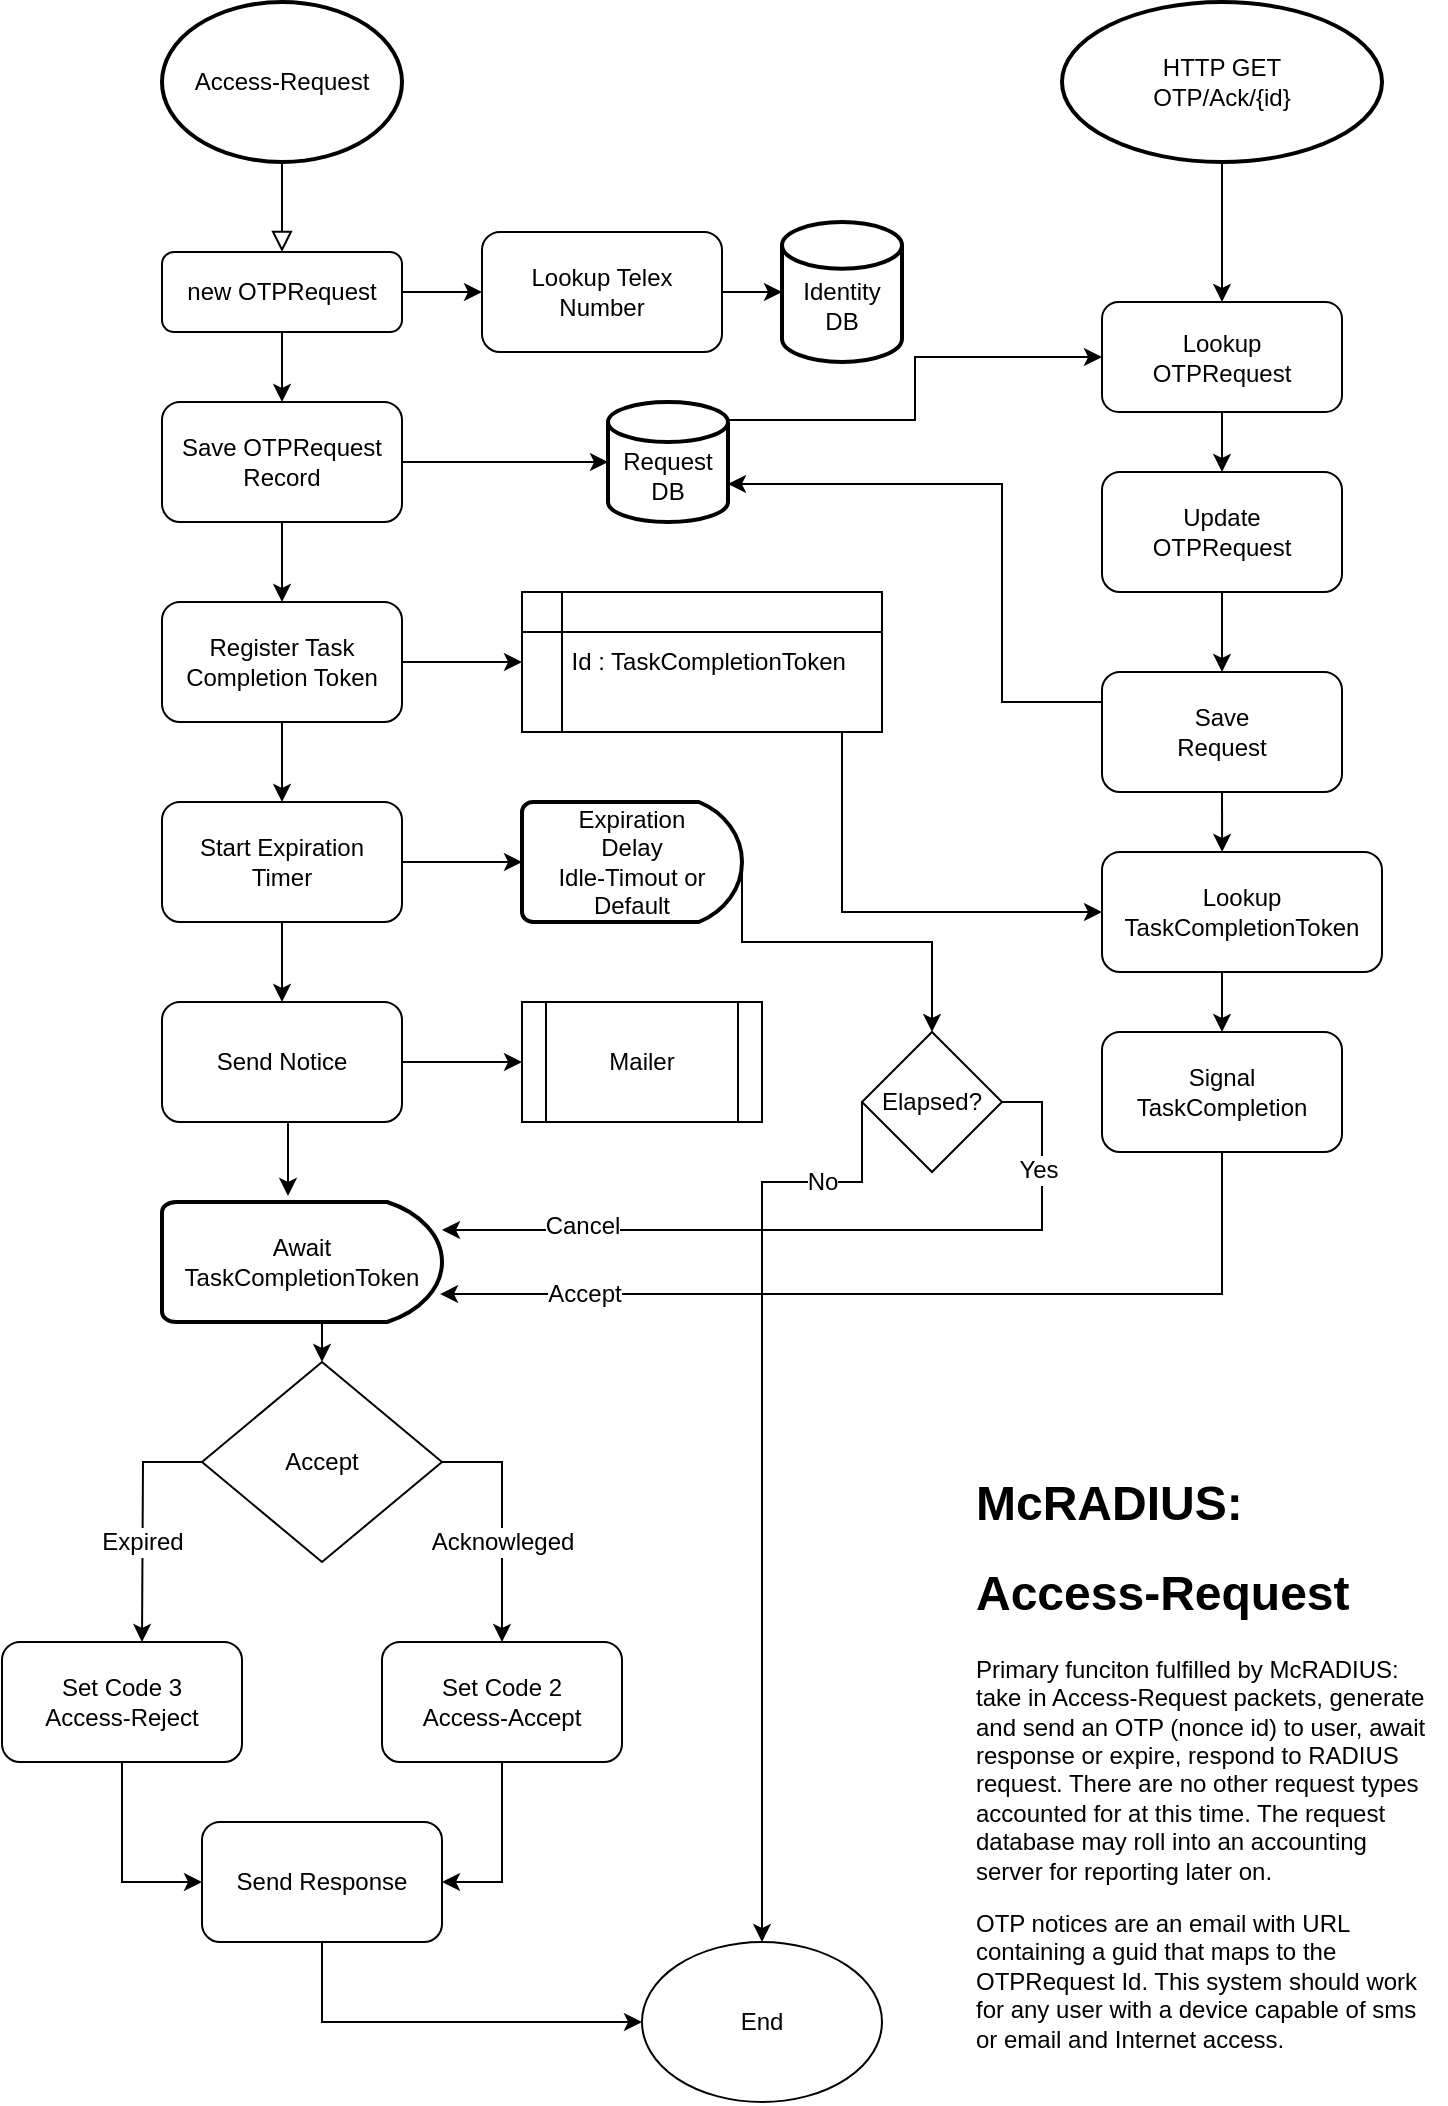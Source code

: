 <mxfile version="12.6.5" type="device"><diagram id="C5RBs43oDa-KdzZeNtuy" name="Access-Request"><mxGraphModel dx="1158" dy="1198" grid="1" gridSize="10" guides="1" tooltips="1" connect="1" arrows="1" fold="1" page="1" pageScale="1" pageWidth="827" pageHeight="1169" math="0" shadow="0"><root><mxCell id="WIyWlLk6GJQsqaUBKTNV-0"/><mxCell id="WIyWlLk6GJQsqaUBKTNV-1" parent="WIyWlLk6GJQsqaUBKTNV-0"/><mxCell id="WIyWlLk6GJQsqaUBKTNV-2" value="" style="rounded=0;html=1;jettySize=auto;orthogonalLoop=1;fontSize=11;endArrow=block;endFill=0;endSize=8;strokeWidth=1;shadow=0;labelBackgroundColor=none;edgeStyle=orthogonalEdgeStyle;exitX=0.5;exitY=1;exitDx=0;exitDy=0;exitPerimeter=0;entryX=0.5;entryY=0;entryDx=0;entryDy=0;" parent="WIyWlLk6GJQsqaUBKTNV-1" source="xZsCUPTB7WsHnbJlR6b6-28" target="WIyWlLk6GJQsqaUBKTNV-7" edge="1"><mxGeometry relative="1" as="geometry"><mxPoint x="208" y="149" as="sourcePoint"/><mxPoint x="208" y="169" as="targetPoint"/></mxGeometry></mxCell><mxCell id="xZsCUPTB7WsHnbJlR6b6-3" style="edgeStyle=orthogonalEdgeStyle;rounded=0;orthogonalLoop=1;jettySize=auto;html=1;exitX=1;exitY=0.5;exitDx=0;exitDy=0;entryX=0;entryY=0.5;entryDx=0;entryDy=0;" edge="1" parent="WIyWlLk6GJQsqaUBKTNV-1" source="WIyWlLk6GJQsqaUBKTNV-7" target="xZsCUPTB7WsHnbJlR6b6-1"><mxGeometry relative="1" as="geometry"/></mxCell><mxCell id="xZsCUPTB7WsHnbJlR6b6-7" style="edgeStyle=orthogonalEdgeStyle;rounded=0;orthogonalLoop=1;jettySize=auto;html=1;exitX=0.5;exitY=1;exitDx=0;exitDy=0;entryX=0.5;entryY=0;entryDx=0;entryDy=0;" edge="1" parent="WIyWlLk6GJQsqaUBKTNV-1" source="WIyWlLk6GJQsqaUBKTNV-7" target="xZsCUPTB7WsHnbJlR6b6-6"><mxGeometry relative="1" as="geometry"/></mxCell><mxCell id="WIyWlLk6GJQsqaUBKTNV-7" value="new OTPRequest" style="rounded=1;whiteSpace=wrap;html=1;fontSize=12;glass=0;strokeWidth=1;shadow=0;" parent="WIyWlLk6GJQsqaUBKTNV-1" vertex="1"><mxGeometry x="148" y="184" width="120" height="40" as="geometry"/></mxCell><mxCell id="xZsCUPTB7WsHnbJlR6b6-4" style="edgeStyle=orthogonalEdgeStyle;rounded=0;orthogonalLoop=1;jettySize=auto;html=1;exitX=1;exitY=0.5;exitDx=0;exitDy=0;entryX=0;entryY=0.5;entryDx=0;entryDy=0;entryPerimeter=0;" edge="1" parent="WIyWlLk6GJQsqaUBKTNV-1" source="xZsCUPTB7WsHnbJlR6b6-1" target="xZsCUPTB7WsHnbJlR6b6-12"><mxGeometry relative="1" as="geometry"><mxPoint x="550" y="204" as="targetPoint"/></mxGeometry></mxCell><mxCell id="xZsCUPTB7WsHnbJlR6b6-1" value="Lookup Telex&lt;br&gt;Number" style="rounded=1;whiteSpace=wrap;html=1;" vertex="1" parent="WIyWlLk6GJQsqaUBKTNV-1"><mxGeometry x="308" y="174" width="120" height="60" as="geometry"/></mxCell><mxCell id="xZsCUPTB7WsHnbJlR6b6-9" style="edgeStyle=orthogonalEdgeStyle;rounded=0;orthogonalLoop=1;jettySize=auto;html=1;exitX=1;exitY=0.5;exitDx=0;exitDy=0;entryX=0;entryY=0.5;entryDx=0;entryDy=0;entryPerimeter=0;" edge="1" parent="WIyWlLk6GJQsqaUBKTNV-1" source="xZsCUPTB7WsHnbJlR6b6-6" target="xZsCUPTB7WsHnbJlR6b6-14"><mxGeometry relative="1" as="geometry"><mxPoint x="360" y="299" as="targetPoint"/></mxGeometry></mxCell><mxCell id="xZsCUPTB7WsHnbJlR6b6-11" style="edgeStyle=orthogonalEdgeStyle;rounded=0;orthogonalLoop=1;jettySize=auto;html=1;exitX=0.5;exitY=1;exitDx=0;exitDy=0;entryX=0.5;entryY=0;entryDx=0;entryDy=0;" edge="1" parent="WIyWlLk6GJQsqaUBKTNV-1" source="xZsCUPTB7WsHnbJlR6b6-6" target="xZsCUPTB7WsHnbJlR6b6-10"><mxGeometry relative="1" as="geometry"/></mxCell><mxCell id="xZsCUPTB7WsHnbJlR6b6-6" value="Save OTPRequest&lt;br&gt;Record" style="rounded=1;whiteSpace=wrap;html=1;" vertex="1" parent="WIyWlLk6GJQsqaUBKTNV-1"><mxGeometry x="148" y="259" width="120" height="60" as="geometry"/></mxCell><mxCell id="xZsCUPTB7WsHnbJlR6b6-16" style="edgeStyle=orthogonalEdgeStyle;rounded=0;orthogonalLoop=1;jettySize=auto;html=1;exitX=1;exitY=0.5;exitDx=0;exitDy=0;entryX=0;entryY=0.5;entryDx=0;entryDy=0;" edge="1" parent="WIyWlLk6GJQsqaUBKTNV-1" source="xZsCUPTB7WsHnbJlR6b6-10" target="xZsCUPTB7WsHnbJlR6b6-15"><mxGeometry relative="1" as="geometry"/></mxCell><mxCell id="xZsCUPTB7WsHnbJlR6b6-20" style="edgeStyle=orthogonalEdgeStyle;rounded=0;orthogonalLoop=1;jettySize=auto;html=1;exitX=0.5;exitY=1;exitDx=0;exitDy=0;entryX=0.5;entryY=0;entryDx=0;entryDy=0;" edge="1" parent="WIyWlLk6GJQsqaUBKTNV-1" source="xZsCUPTB7WsHnbJlR6b6-10" target="xZsCUPTB7WsHnbJlR6b6-18"><mxGeometry relative="1" as="geometry"/></mxCell><mxCell id="xZsCUPTB7WsHnbJlR6b6-10" value="Register Task&lt;br&gt;Completion Token" style="rounded=1;whiteSpace=wrap;html=1;" vertex="1" parent="WIyWlLk6GJQsqaUBKTNV-1"><mxGeometry x="148" y="359" width="120" height="60" as="geometry"/></mxCell><mxCell id="xZsCUPTB7WsHnbJlR6b6-12" value="&lt;br&gt;Identity DB" style="strokeWidth=2;html=1;shape=mxgraph.flowchart.database;whiteSpace=wrap;" vertex="1" parent="WIyWlLk6GJQsqaUBKTNV-1"><mxGeometry x="458" y="169" width="60" height="70" as="geometry"/></mxCell><mxCell id="xZsCUPTB7WsHnbJlR6b6-52" style="edgeStyle=orthogonalEdgeStyle;rounded=0;orthogonalLoop=1;jettySize=auto;html=1;exitX=1;exitY=0.15;exitDx=0;exitDy=0;exitPerimeter=0;entryX=0;entryY=0.5;entryDx=0;entryDy=0;" edge="1" parent="WIyWlLk6GJQsqaUBKTNV-1" source="xZsCUPTB7WsHnbJlR6b6-14" target="xZsCUPTB7WsHnbJlR6b6-30"><mxGeometry relative="1" as="geometry"/></mxCell><mxCell id="xZsCUPTB7WsHnbJlR6b6-14" value="&lt;br&gt;Request&lt;br&gt;DB" style="strokeWidth=2;html=1;shape=mxgraph.flowchart.database;whiteSpace=wrap;" vertex="1" parent="WIyWlLk6GJQsqaUBKTNV-1"><mxGeometry x="371" y="259" width="60" height="60" as="geometry"/></mxCell><mxCell id="xZsCUPTB7WsHnbJlR6b6-55" style="edgeStyle=orthogonalEdgeStyle;rounded=0;orthogonalLoop=1;jettySize=auto;html=1;exitX=1;exitY=0.75;exitDx=0;exitDy=0;entryX=0;entryY=0.5;entryDx=0;entryDy=0;" edge="1" parent="WIyWlLk6GJQsqaUBKTNV-1" source="xZsCUPTB7WsHnbJlR6b6-15" target="xZsCUPTB7WsHnbJlR6b6-42"><mxGeometry relative="1" as="geometry"><Array as="points"><mxPoint x="488" y="407"/><mxPoint x="488" y="514"/></Array></mxGeometry></mxCell><mxCell id="xZsCUPTB7WsHnbJlR6b6-15" value="&amp;nbsp; Id : TaskCompletionToken" style="shape=internalStorage;whiteSpace=wrap;html=1;backgroundOutline=1;" vertex="1" parent="WIyWlLk6GJQsqaUBKTNV-1"><mxGeometry x="328" y="354" width="180" height="70" as="geometry"/></mxCell><mxCell id="xZsCUPTB7WsHnbJlR6b6-65" style="edgeStyle=orthogonalEdgeStyle;rounded=0;orthogonalLoop=1;jettySize=auto;html=1;exitX=1;exitY=0.5;exitDx=0;exitDy=0;exitPerimeter=0;entryX=0.5;entryY=0;entryDx=0;entryDy=0;" edge="1" parent="WIyWlLk6GJQsqaUBKTNV-1" source="xZsCUPTB7WsHnbJlR6b6-17" target="xZsCUPTB7WsHnbJlR6b6-56"><mxGeometry relative="1" as="geometry"><Array as="points"><mxPoint x="438" y="529"/><mxPoint x="533" y="529"/></Array></mxGeometry></mxCell><mxCell id="xZsCUPTB7WsHnbJlR6b6-17" value="Expiration&lt;br&gt;Delay&lt;br&gt;Idle-Timout or&lt;br&gt;Default" style="strokeWidth=2;html=1;shape=mxgraph.flowchart.delay;whiteSpace=wrap;" vertex="1" parent="WIyWlLk6GJQsqaUBKTNV-1"><mxGeometry x="328" y="459" width="110" height="60" as="geometry"/></mxCell><mxCell id="xZsCUPTB7WsHnbJlR6b6-19" style="edgeStyle=orthogonalEdgeStyle;rounded=0;orthogonalLoop=1;jettySize=auto;html=1;exitX=1;exitY=0.5;exitDx=0;exitDy=0;entryX=0;entryY=0.5;entryDx=0;entryDy=0;entryPerimeter=0;" edge="1" parent="WIyWlLk6GJQsqaUBKTNV-1" source="xZsCUPTB7WsHnbJlR6b6-18" target="xZsCUPTB7WsHnbJlR6b6-17"><mxGeometry relative="1" as="geometry"/></mxCell><mxCell id="xZsCUPTB7WsHnbJlR6b6-22" style="edgeStyle=orthogonalEdgeStyle;rounded=0;orthogonalLoop=1;jettySize=auto;html=1;exitX=0.5;exitY=1;exitDx=0;exitDy=0;entryX=0.5;entryY=0;entryDx=0;entryDy=0;" edge="1" parent="WIyWlLk6GJQsqaUBKTNV-1" source="xZsCUPTB7WsHnbJlR6b6-18" target="xZsCUPTB7WsHnbJlR6b6-21"><mxGeometry relative="1" as="geometry"/></mxCell><mxCell id="xZsCUPTB7WsHnbJlR6b6-18" value="Start Expiration&lt;br&gt;Timer" style="rounded=1;whiteSpace=wrap;html=1;" vertex="1" parent="WIyWlLk6GJQsqaUBKTNV-1"><mxGeometry x="148" y="459" width="120" height="60" as="geometry"/></mxCell><mxCell id="xZsCUPTB7WsHnbJlR6b6-25" style="edgeStyle=orthogonalEdgeStyle;rounded=0;orthogonalLoop=1;jettySize=auto;html=1;exitX=1;exitY=0.5;exitDx=0;exitDy=0;entryX=0;entryY=0.5;entryDx=0;entryDy=0;" edge="1" parent="WIyWlLk6GJQsqaUBKTNV-1" source="xZsCUPTB7WsHnbJlR6b6-21" target="xZsCUPTB7WsHnbJlR6b6-24"><mxGeometry relative="1" as="geometry"/></mxCell><mxCell id="xZsCUPTB7WsHnbJlR6b6-27" style="edgeStyle=orthogonalEdgeStyle;rounded=0;orthogonalLoop=1;jettySize=auto;html=1;exitX=0.5;exitY=1;exitDx=0;exitDy=0;entryX=0.45;entryY=-0.05;entryDx=0;entryDy=0;entryPerimeter=0;" edge="1" parent="WIyWlLk6GJQsqaUBKTNV-1" source="xZsCUPTB7WsHnbJlR6b6-21" target="xZsCUPTB7WsHnbJlR6b6-26"><mxGeometry relative="1" as="geometry"/></mxCell><mxCell id="xZsCUPTB7WsHnbJlR6b6-21" value="Send Notice" style="rounded=1;whiteSpace=wrap;html=1;" vertex="1" parent="WIyWlLk6GJQsqaUBKTNV-1"><mxGeometry x="148" y="559" width="120" height="60" as="geometry"/></mxCell><mxCell id="xZsCUPTB7WsHnbJlR6b6-24" value="Mailer" style="shape=process;whiteSpace=wrap;html=1;backgroundOutline=1;" vertex="1" parent="WIyWlLk6GJQsqaUBKTNV-1"><mxGeometry x="328" y="559" width="120" height="60" as="geometry"/></mxCell><mxCell id="xZsCUPTB7WsHnbJlR6b6-71" style="edgeStyle=orthogonalEdgeStyle;rounded=0;orthogonalLoop=1;jettySize=auto;html=1;exitX=0.5;exitY=1;exitDx=0;exitDy=0;exitPerimeter=0;entryX=0.5;entryY=0;entryDx=0;entryDy=0;" edge="1" parent="WIyWlLk6GJQsqaUBKTNV-1" source="xZsCUPTB7WsHnbJlR6b6-26" target="xZsCUPTB7WsHnbJlR6b6-70"><mxGeometry relative="1" as="geometry"/></mxCell><mxCell id="xZsCUPTB7WsHnbJlR6b6-26" value="Await&lt;br&gt;TaskCompletionToken" style="strokeWidth=2;html=1;shape=mxgraph.flowchart.delay;whiteSpace=wrap;" vertex="1" parent="WIyWlLk6GJQsqaUBKTNV-1"><mxGeometry x="148" y="659" width="140" height="60" as="geometry"/></mxCell><mxCell id="xZsCUPTB7WsHnbJlR6b6-28" value="Access-Request" style="strokeWidth=2;html=1;shape=mxgraph.flowchart.start_1;whiteSpace=wrap;" vertex="1" parent="WIyWlLk6GJQsqaUBKTNV-1"><mxGeometry x="148" y="59" width="120" height="80" as="geometry"/></mxCell><mxCell id="xZsCUPTB7WsHnbJlR6b6-85" style="edgeStyle=orthogonalEdgeStyle;rounded=0;orthogonalLoop=1;jettySize=auto;html=1;exitX=0.5;exitY=1;exitDx=0;exitDy=0;exitPerimeter=0;entryX=0.5;entryY=0;entryDx=0;entryDy=0;" edge="1" parent="WIyWlLk6GJQsqaUBKTNV-1" source="xZsCUPTB7WsHnbJlR6b6-29" target="xZsCUPTB7WsHnbJlR6b6-30"><mxGeometry relative="1" as="geometry"/></mxCell><mxCell id="xZsCUPTB7WsHnbJlR6b6-29" value="HTTP GET&lt;br&gt;OTP/Ack/{id}" style="strokeWidth=2;html=1;shape=mxgraph.flowchart.start_1;whiteSpace=wrap;" vertex="1" parent="WIyWlLk6GJQsqaUBKTNV-1"><mxGeometry x="598" y="59" width="160" height="80" as="geometry"/></mxCell><mxCell id="xZsCUPTB7WsHnbJlR6b6-33" style="edgeStyle=orthogonalEdgeStyle;rounded=0;orthogonalLoop=1;jettySize=auto;html=1;entryX=0.5;entryY=0;entryDx=0;entryDy=0;" edge="1" parent="WIyWlLk6GJQsqaUBKTNV-1" source="xZsCUPTB7WsHnbJlR6b6-30" target="xZsCUPTB7WsHnbJlR6b6-32"><mxGeometry relative="1" as="geometry"/></mxCell><mxCell id="xZsCUPTB7WsHnbJlR6b6-30" value="Lookup &lt;br&gt;OTPRequest" style="rounded=1;whiteSpace=wrap;html=1;" vertex="1" parent="WIyWlLk6GJQsqaUBKTNV-1"><mxGeometry x="618" y="209" width="120" height="55" as="geometry"/></mxCell><mxCell id="xZsCUPTB7WsHnbJlR6b6-34" style="edgeStyle=orthogonalEdgeStyle;rounded=0;orthogonalLoop=1;jettySize=auto;html=1;exitX=0.5;exitY=1;exitDx=0;exitDy=0;entryX=0.5;entryY=0;entryDx=0;entryDy=0;" edge="1" parent="WIyWlLk6GJQsqaUBKTNV-1" source="xZsCUPTB7WsHnbJlR6b6-32" target="xZsCUPTB7WsHnbJlR6b6-35"><mxGeometry relative="1" as="geometry"><mxPoint x="678" y="384" as="targetPoint"/></mxGeometry></mxCell><mxCell id="xZsCUPTB7WsHnbJlR6b6-32" value="Update&lt;br&gt;OTPRequest" style="rounded=1;whiteSpace=wrap;html=1;" vertex="1" parent="WIyWlLk6GJQsqaUBKTNV-1"><mxGeometry x="618" y="294" width="120" height="60" as="geometry"/></mxCell><mxCell id="xZsCUPTB7WsHnbJlR6b6-44" style="edgeStyle=orthogonalEdgeStyle;rounded=0;orthogonalLoop=1;jettySize=auto;html=1;exitX=0.5;exitY=1;exitDx=0;exitDy=0;entryX=0.429;entryY=0;entryDx=0;entryDy=0;entryPerimeter=0;" edge="1" parent="WIyWlLk6GJQsqaUBKTNV-1" source="xZsCUPTB7WsHnbJlR6b6-35" target="xZsCUPTB7WsHnbJlR6b6-42"><mxGeometry relative="1" as="geometry"/></mxCell><mxCell id="xZsCUPTB7WsHnbJlR6b6-54" style="edgeStyle=orthogonalEdgeStyle;rounded=0;orthogonalLoop=1;jettySize=auto;html=1;exitX=0;exitY=0.25;exitDx=0;exitDy=0;entryX=1;entryY=0.683;entryDx=0;entryDy=0;entryPerimeter=0;" edge="1" parent="WIyWlLk6GJQsqaUBKTNV-1" source="xZsCUPTB7WsHnbJlR6b6-35" target="xZsCUPTB7WsHnbJlR6b6-14"><mxGeometry relative="1" as="geometry"><Array as="points"><mxPoint x="568" y="409"/><mxPoint x="568" y="300"/></Array></mxGeometry></mxCell><mxCell id="xZsCUPTB7WsHnbJlR6b6-35" value="Save&lt;br&gt;Request" style="rounded=1;whiteSpace=wrap;html=1;" vertex="1" parent="WIyWlLk6GJQsqaUBKTNV-1"><mxGeometry x="618" y="394" width="120" height="60" as="geometry"/></mxCell><mxCell id="xZsCUPTB7WsHnbJlR6b6-50" style="edgeStyle=orthogonalEdgeStyle;rounded=0;orthogonalLoop=1;jettySize=auto;html=1;exitX=0.5;exitY=1;exitDx=0;exitDy=0;entryX=0.5;entryY=0;entryDx=0;entryDy=0;" edge="1" parent="WIyWlLk6GJQsqaUBKTNV-1" source="xZsCUPTB7WsHnbJlR6b6-42" target="xZsCUPTB7WsHnbJlR6b6-47"><mxGeometry relative="1" as="geometry"/></mxCell><mxCell id="xZsCUPTB7WsHnbJlR6b6-42" value="Lookup&lt;br&gt;TaskCompletionToken" style="rounded=1;whiteSpace=wrap;html=1;" vertex="1" parent="WIyWlLk6GJQsqaUBKTNV-1"><mxGeometry x="618" y="484" width="140" height="60" as="geometry"/></mxCell><mxCell id="xZsCUPTB7WsHnbJlR6b6-51" style="edgeStyle=orthogonalEdgeStyle;rounded=0;orthogonalLoop=1;jettySize=auto;html=1;exitX=0.5;exitY=1;exitDx=0;exitDy=0;entryX=0.993;entryY=0.767;entryDx=0;entryDy=0;entryPerimeter=0;" edge="1" parent="WIyWlLk6GJQsqaUBKTNV-1" source="xZsCUPTB7WsHnbJlR6b6-47" target="xZsCUPTB7WsHnbJlR6b6-26"><mxGeometry relative="1" as="geometry"/></mxCell><mxCell id="xZsCUPTB7WsHnbJlR6b6-84" value="Accept" style="text;html=1;align=center;verticalAlign=middle;resizable=0;points=[];labelBackgroundColor=#ffffff;" vertex="1" connectable="0" parent="xZsCUPTB7WsHnbJlR6b6-51"><mxGeometry x="0.757" relative="1" as="geometry"><mxPoint x="16" as="offset"/></mxGeometry></mxCell><mxCell id="xZsCUPTB7WsHnbJlR6b6-47" value="Signal&lt;br&gt;TaskCompletion" style="rounded=1;whiteSpace=wrap;html=1;" vertex="1" parent="WIyWlLk6GJQsqaUBKTNV-1"><mxGeometry x="618" y="574" width="120" height="60" as="geometry"/></mxCell><mxCell id="xZsCUPTB7WsHnbJlR6b6-61" style="edgeStyle=orthogonalEdgeStyle;rounded=0;orthogonalLoop=1;jettySize=auto;html=1;exitX=0;exitY=0.5;exitDx=0;exitDy=0;entryX=0.5;entryY=0;entryDx=0;entryDy=0;" edge="1" parent="WIyWlLk6GJQsqaUBKTNV-1" source="xZsCUPTB7WsHnbJlR6b6-56" target="xZsCUPTB7WsHnbJlR6b6-60"><mxGeometry relative="1" as="geometry"><mxPoint x="508" y="939" as="targetPoint"/><Array as="points"><mxPoint x="498" y="649"/><mxPoint x="448" y="649"/></Array></mxGeometry></mxCell><mxCell id="xZsCUPTB7WsHnbJlR6b6-69" value="No" style="text;html=1;align=center;verticalAlign=middle;resizable=0;points=[];labelBackgroundColor=#ffffff;" vertex="1" connectable="0" parent="xZsCUPTB7WsHnbJlR6b6-61"><mxGeometry x="-0.79" relative="1" as="geometry"><mxPoint x="-11" as="offset"/></mxGeometry></mxCell><mxCell id="xZsCUPTB7WsHnbJlR6b6-66" style="edgeStyle=orthogonalEdgeStyle;rounded=0;orthogonalLoop=1;jettySize=auto;html=1;exitX=1;exitY=0.5;exitDx=0;exitDy=0;entryX=1;entryY=0.233;entryDx=0;entryDy=0;entryPerimeter=0;" edge="1" parent="WIyWlLk6GJQsqaUBKTNV-1" source="xZsCUPTB7WsHnbJlR6b6-56" target="xZsCUPTB7WsHnbJlR6b6-26"><mxGeometry relative="1" as="geometry"/></mxCell><mxCell id="xZsCUPTB7WsHnbJlR6b6-68" value="Yes" style="text;html=1;align=center;verticalAlign=middle;resizable=0;points=[];labelBackgroundColor=#ffffff;" vertex="1" connectable="0" parent="xZsCUPTB7WsHnbJlR6b6-66"><mxGeometry x="-0.719" y="-2" relative="1" as="geometry"><mxPoint as="offset"/></mxGeometry></mxCell><mxCell id="xZsCUPTB7WsHnbJlR6b6-83" value="Cancel" style="text;html=1;align=center;verticalAlign=middle;resizable=0;points=[];labelBackgroundColor=#ffffff;" vertex="1" connectable="0" parent="xZsCUPTB7WsHnbJlR6b6-66"><mxGeometry x="0.672" y="-2" relative="1" as="geometry"><mxPoint x="7" as="offset"/></mxGeometry></mxCell><mxCell id="xZsCUPTB7WsHnbJlR6b6-56" value="Elapsed?" style="rhombus;whiteSpace=wrap;html=1;" vertex="1" parent="WIyWlLk6GJQsqaUBKTNV-1"><mxGeometry x="498" y="574" width="70" height="70" as="geometry"/></mxCell><mxCell id="xZsCUPTB7WsHnbJlR6b6-60" value="End" style="ellipse;whiteSpace=wrap;html=1;" vertex="1" parent="WIyWlLk6GJQsqaUBKTNV-1"><mxGeometry x="388" y="1029" width="120" height="80" as="geometry"/></mxCell><mxCell id="xZsCUPTB7WsHnbJlR6b6-72" style="edgeStyle=orthogonalEdgeStyle;rounded=0;orthogonalLoop=1;jettySize=auto;html=1;exitX=0;exitY=0.5;exitDx=0;exitDy=0;" edge="1" parent="WIyWlLk6GJQsqaUBKTNV-1" source="xZsCUPTB7WsHnbJlR6b6-70"><mxGeometry relative="1" as="geometry"><mxPoint x="138" y="879" as="targetPoint"/></mxGeometry></mxCell><mxCell id="xZsCUPTB7WsHnbJlR6b6-73" value="Expired" style="text;html=1;align=center;verticalAlign=middle;resizable=0;points=[];labelBackgroundColor=#ffffff;" vertex="1" connectable="0" parent="xZsCUPTB7WsHnbJlR6b6-72"><mxGeometry x="-0.073" y="-1" relative="1" as="geometry"><mxPoint y="14" as="offset"/></mxGeometry></mxCell><mxCell id="xZsCUPTB7WsHnbJlR6b6-77" style="edgeStyle=orthogonalEdgeStyle;rounded=0;orthogonalLoop=1;jettySize=auto;html=1;exitX=1;exitY=0.5;exitDx=0;exitDy=0;" edge="1" parent="WIyWlLk6GJQsqaUBKTNV-1" source="xZsCUPTB7WsHnbJlR6b6-70" target="xZsCUPTB7WsHnbJlR6b6-76"><mxGeometry relative="1" as="geometry"/></mxCell><mxCell id="xZsCUPTB7WsHnbJlR6b6-78" value="Acknowleged" style="text;html=1;align=center;verticalAlign=middle;resizable=0;points=[];labelBackgroundColor=#ffffff;" vertex="1" connectable="0" parent="xZsCUPTB7WsHnbJlR6b6-77"><mxGeometry x="0.186" relative="1" as="geometry"><mxPoint y="-1" as="offset"/></mxGeometry></mxCell><mxCell id="xZsCUPTB7WsHnbJlR6b6-70" value="Accept" style="rhombus;whiteSpace=wrap;html=1;" vertex="1" parent="WIyWlLk6GJQsqaUBKTNV-1"><mxGeometry x="168" y="739" width="120" height="100" as="geometry"/></mxCell><mxCell id="xZsCUPTB7WsHnbJlR6b6-80" style="edgeStyle=orthogonalEdgeStyle;rounded=0;orthogonalLoop=1;jettySize=auto;html=1;exitX=0.5;exitY=1;exitDx=0;exitDy=0;entryX=0;entryY=0.5;entryDx=0;entryDy=0;" edge="1" parent="WIyWlLk6GJQsqaUBKTNV-1" source="xZsCUPTB7WsHnbJlR6b6-75" target="xZsCUPTB7WsHnbJlR6b6-79"><mxGeometry relative="1" as="geometry"/></mxCell><mxCell id="xZsCUPTB7WsHnbJlR6b6-75" value="Set Code 3&lt;br&gt;Access-Reject" style="rounded=1;whiteSpace=wrap;html=1;" vertex="1" parent="WIyWlLk6GJQsqaUBKTNV-1"><mxGeometry x="68" y="879" width="120" height="60" as="geometry"/></mxCell><mxCell id="xZsCUPTB7WsHnbJlR6b6-81" style="edgeStyle=orthogonalEdgeStyle;rounded=0;orthogonalLoop=1;jettySize=auto;html=1;exitX=0.5;exitY=1;exitDx=0;exitDy=0;entryX=1;entryY=0.5;entryDx=0;entryDy=0;" edge="1" parent="WIyWlLk6GJQsqaUBKTNV-1" source="xZsCUPTB7WsHnbJlR6b6-76" target="xZsCUPTB7WsHnbJlR6b6-79"><mxGeometry relative="1" as="geometry"/></mxCell><mxCell id="xZsCUPTB7WsHnbJlR6b6-76" value="Set Code 2&lt;br&gt;Access-Accept" style="rounded=1;whiteSpace=wrap;html=1;" vertex="1" parent="WIyWlLk6GJQsqaUBKTNV-1"><mxGeometry x="258" y="879" width="120" height="60" as="geometry"/></mxCell><mxCell id="xZsCUPTB7WsHnbJlR6b6-82" style="edgeStyle=orthogonalEdgeStyle;rounded=0;orthogonalLoop=1;jettySize=auto;html=1;exitX=0.5;exitY=1;exitDx=0;exitDy=0;entryX=0;entryY=0.5;entryDx=0;entryDy=0;" edge="1" parent="WIyWlLk6GJQsqaUBKTNV-1" source="xZsCUPTB7WsHnbJlR6b6-79" target="xZsCUPTB7WsHnbJlR6b6-60"><mxGeometry relative="1" as="geometry"/></mxCell><mxCell id="xZsCUPTB7WsHnbJlR6b6-79" value="Send Response" style="rounded=1;whiteSpace=wrap;html=1;" vertex="1" parent="WIyWlLk6GJQsqaUBKTNV-1"><mxGeometry x="168" y="969" width="120" height="60" as="geometry"/></mxCell><mxCell id="xZsCUPTB7WsHnbJlR6b6-87" value="&lt;h1&gt;McRADIUS:&lt;/h1&gt;&lt;h1&gt;Access-Request&lt;/h1&gt;&lt;p&gt;Primary funciton fulfilled by McRADIUS: take in Access-Request packets, generate and send an OTP (nonce id) to user, await response or expire, respond to RADIUS request. There are no other request types accounted for at this time. The request database may roll into an accounting server for reporting later on.&lt;/p&gt;&lt;p&gt;OTP notices are an email with URL containing a guid that maps to the OTPRequest Id. This system should work for any user with a device capable of sms or email and Internet access.&lt;/p&gt;" style="text;html=1;strokeColor=none;fillColor=none;spacing=5;spacingTop=-20;whiteSpace=wrap;overflow=hidden;rounded=0;" vertex="1" parent="WIyWlLk6GJQsqaUBKTNV-1"><mxGeometry x="550" y="790" width="240" height="320" as="geometry"/></mxCell></root></mxGraphModel></diagram></mxfile>